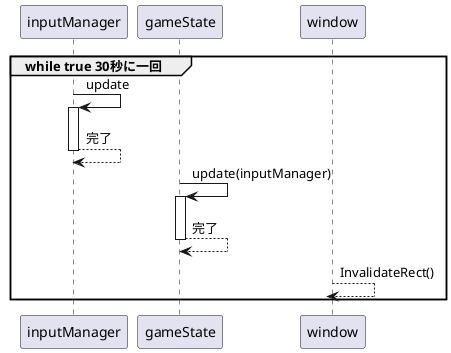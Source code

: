 @startuml mainLoop
autoactivate on
group while true 30秒に一回
inputManager->inputManager:update
return 完了
gameState->gameState:update(inputManager)
return 完了
window-->window:InvalidateRect()
end
@enduml